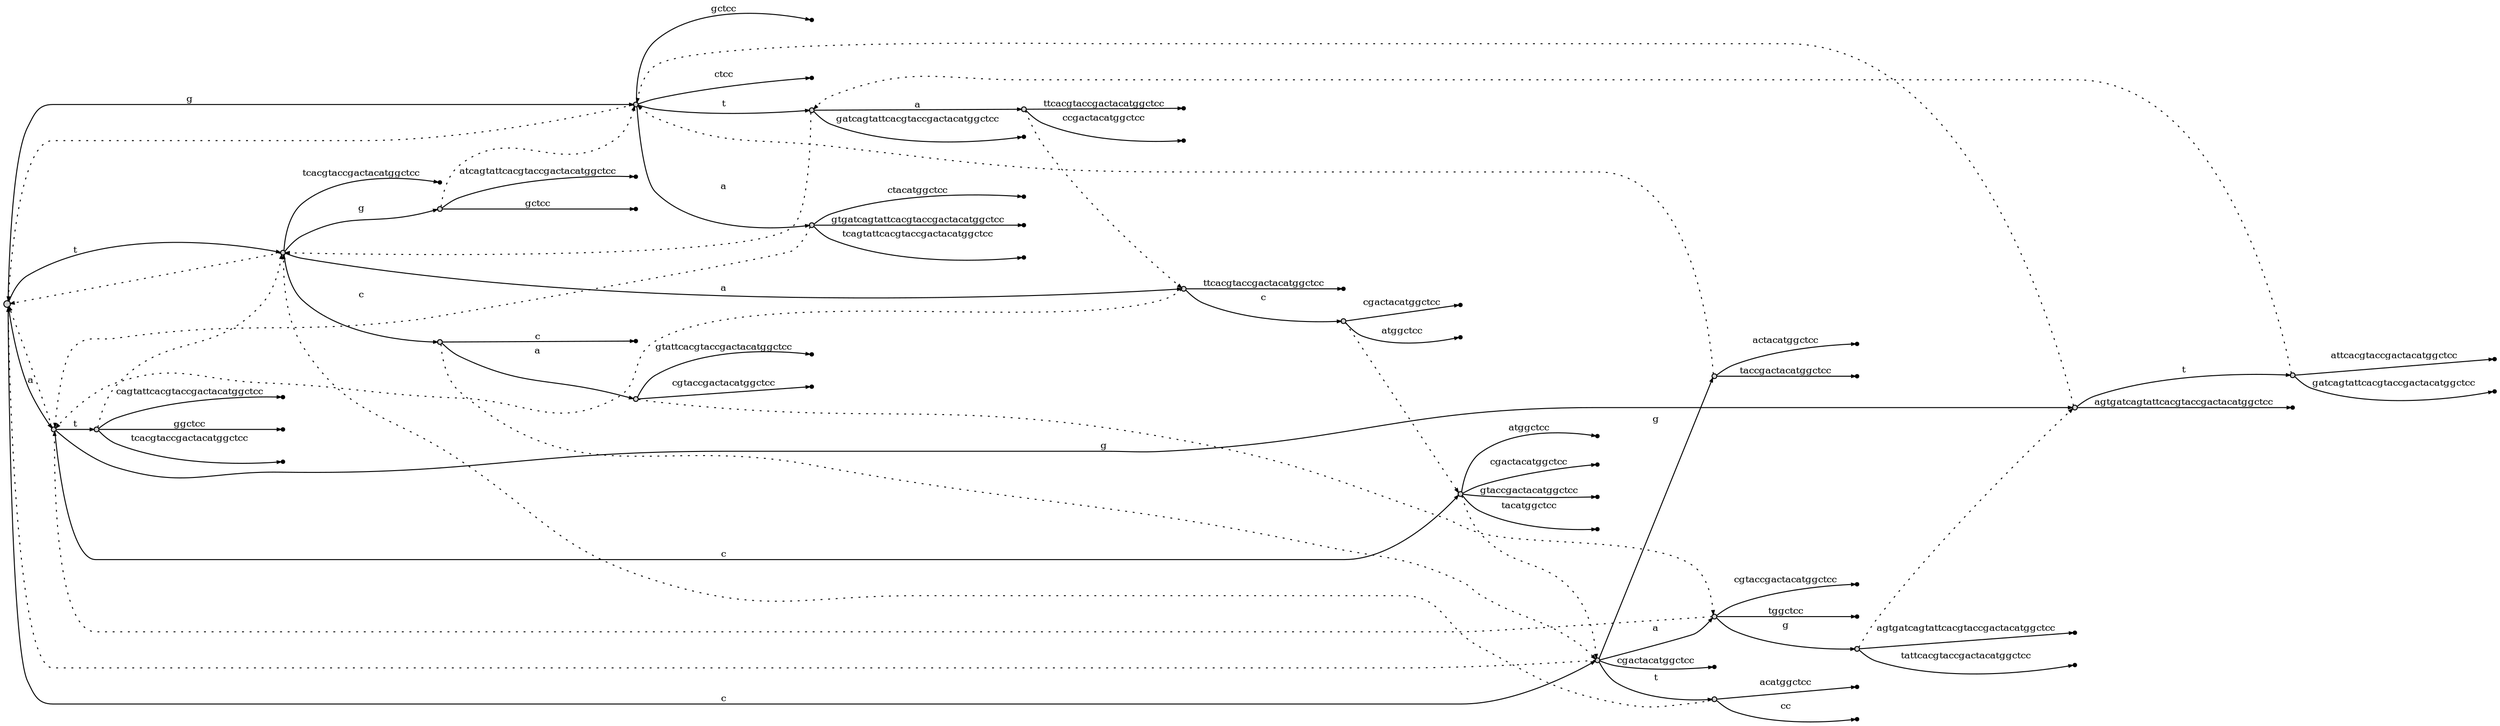 digraph {
	rankdir = LR;
	edge [arrowsize=0.4,fontsize=10]
	node1 [label="",style=filled,fillcolor=lightgrey,shape=circle,width=.1,height=.1];
//------leaves------
	node47 [label="",shape=point]
	node38 [label="",shape=point]
	node30 [label="",shape=point]
	node43 [label="",shape=point]
	node3 [label="",shape=point]
	node19 [label="",shape=point]
	node6 [label="",shape=point]
	node13 [label="",shape=point]
	node49 [label="",shape=point]
	node24 [label="",shape=point]
	node29 [label="",shape=point]
	node2 [label="",shape=point]
	node17 [label="",shape=point]
	node48 [label="",shape=point]
	node39 [label="",shape=point]
	node41 [label="",shape=point]
	node32 [label="",shape=point]
	node44 [label="",shape=point]
	node55 [label="",shape=point]
	node42 [label="",shape=point]
	node4 [label="",shape=point]
	node11 [label="",shape=point]
	node53 [label="",shape=point]
	node52 [label="",shape=point]
	node34 [label="",shape=point]
	node21 [label="",shape=point]
	node8 [label="",shape=point]
	node46 [label="",shape=point]
	node36 [label="",shape=point]
	node22 [label="",shape=point]
	node27 [label="",shape=point]
	node15 [label="",shape=point]
	node57 [label="",shape=point]
	node9 [label="",shape=point]
	node51 [label="",shape=point]
	node25 [label="",shape=point]
//------internal nodes------
	node12 [label="",style=filled,fillcolor=lightgrey,shape=circle,width=.07,height=.07]
	node37 [label="",style=filled,fillcolor=lightgrey,shape=circle,width=.07,height=.07]
	node5 [label="",style=filled,fillcolor=lightgrey,shape=circle,width=.07,height=.07]
	node18 [label="",style=filled,fillcolor=lightgrey,shape=circle,width=.07,height=.07]
	node23 [label="",style=filled,fillcolor=lightgrey,shape=circle,width=.07,height=.07]
	node31 [label="",style=filled,fillcolor=lightgrey,shape=circle,width=.07,height=.07]
	node28 [label="",style=filled,fillcolor=lightgrey,shape=circle,width=.07,height=.07]
	node16 [label="",style=filled,fillcolor=lightgrey,shape=circle,width=.07,height=.07]
	node40 [label="",style=filled,fillcolor=lightgrey,shape=circle,width=.07,height=.07]
	node54 [label="",style=filled,fillcolor=lightgrey,shape=circle,width=.07,height=.07]
	node7 [label="",style=filled,fillcolor=lightgrey,shape=circle,width=.07,height=.07]
	node10 [label="",style=filled,fillcolor=lightgrey,shape=circle,width=.07,height=.07]
	node20 [label="",style=filled,fillcolor=lightgrey,shape=circle,width=.07,height=.07]
	node33 [label="",style=filled,fillcolor=lightgrey,shape=circle,width=.07,height=.07]
	node14 [label="",style=filled,fillcolor=lightgrey,shape=circle,width=.07,height=.07]
	node35 [label="",style=filled,fillcolor=lightgrey,shape=circle,width=.07,height=.07]
	node45 [label="",style=filled,fillcolor=lightgrey,shape=circle,width=.07,height=.07]
	node56 [label="",style=filled,fillcolor=lightgrey,shape=circle,width=.07,height=.07]
	node26 [label="",style=filled,fillcolor=lightgrey,shape=circle,width=.07,height=.07]
	node50 [label="",style=filled,fillcolor=lightgrey,shape=circle,width=.07,height=.07]
//------edges------
	node1 -> node12 [label="a",weight=3]
	node12 -> node37 [label="c",weight=3]
	node37 -> node47 [label="atggctcc",weight=3]
	node37 -> node38 [label="cgactacatggctcc",weight=3]
	node37 -> node30 [label="gtaccgactacatggctcc",weight=3]
	node37 -> node43 [label="tacatggctcc",weight=3]
	node12 -> node5 [label="g",weight=3]
	node5 -> node3 [label="agtgatcagtattcacgtaccgactacatggctcc",weight=3]
	node5 -> node18 [label="t",weight=3]
	node18 -> node19 [label="attcacgtaccgactacatggctcc",weight=3]
	node18 -> node6 [label="gatcagtattcacgtaccgactacatggctcc",weight=3]
	node12 -> node23 [label="t",weight=3]
	node23 -> node13 [label="cagtattcacgtaccgactacatggctcc",weight=3]
	node23 -> node49 [label="ggctcc",weight=3]
	node23 -> node24 [label="tcacgtaccgactacatggctcc",weight=3]
	node1 -> node31 [label="c",weight=3]
	node31 -> node28 [label="a",weight=3]
	node28 -> node29 [label="cgtaccgactacatggctcc",weight=3]
	node28 -> node16 [label="g",weight=3]
	node16 -> node2 [label="agtgatcagtattcacgtaccgactacatggctcc",weight=3]
	node16 -> node17 [label="tattcacgtaccgactacatggctcc",weight=3]
	node28 -> node48 [label="tggctcc",weight=3]
	node31 -> node39 [label="cgactacatggctcc",weight=3]
	node31 -> node40 [label="g",weight=3]
	node40 -> node41 [label="actacatggctcc",weight=3]
	node40 -> node32 [label="taccgactacatggctcc",weight=3]
	node31 -> node54 [label="t",weight=3]
	node54 -> node44 [label="acatggctcc",weight=3]
	node54 -> node55 [label="cc",weight=3]
	node1 -> node7 [label="g",weight=3]
	node7 -> node10 [label="a",weight=3]
	node10 -> node42 [label="ctacatggctcc",weight=3]
	node10 -> node4 [label="gtgatcagtattcacgtaccgactacatggctcc",weight=3]
	node10 -> node11 [label="tcagtattcacgtaccgactacatggctcc",weight=3]
	node7 -> node53 [label="ctcc",weight=3]
	node7 -> node52 [label="gctcc",weight=3]
	node7 -> node20 [label="t",weight=3]
	node20 -> node33 [label="a",weight=3]
	node33 -> node34 [label="ccgactacatggctcc",weight=3]
	node33 -> node21 [label="ttcacgtaccgactacatggctcc",weight=3]
	node20 -> node8 [label="gatcagtattcacgtaccgactacatggctcc",weight=3]
	node1 -> node14 [label="t",weight=3]
	node14 -> node35 [label="a",weight=3]
	node35 -> node45 [label="c",weight=3]
	node45 -> node46 [label="atggctcc",weight=3]
	node45 -> node36 [label="cgactacatggctcc",weight=3]
	node35 -> node22 [label="ttcacgtaccgactacatggctcc",weight=3]
	node14 -> node56 [label="c",weight=3]
	node56 -> node26 [label="a",weight=3]
	node26 -> node27 [label="cgtaccgactacatggctcc",weight=3]
	node26 -> node15 [label="gtattcacgtaccgactacatggctcc",weight=3]
	node56 -> node57 [label="c",weight=3]
	node14 -> node50 [label="g",weight=3]
	node50 -> node9 [label="atcagtattcacgtaccgactacatggctcc",weight=3]
	node50 -> node51 [label="gctcc",weight=3]
	node14 -> node25 [label="tcacgtaccgactacatggctcc",weight=3]
//------suffix links------
	node12 -> node1 [label="",weight=1,style=dotted]
	node37 -> node31 [label="",weight=1,style=dotted]
	node5 -> node7 [label="",weight=1,style=dotted]
	node18 -> node20 [label="",weight=1,style=dotted]
	node23 -> node14 [label="",weight=1,style=dotted]
	node31 -> node1 [label="",weight=1,style=dotted]
	node28 -> node12 [label="",weight=1,style=dotted]
	node16 -> node5 [label="",weight=1,style=dotted]
	node40 -> node7 [label="",weight=1,style=dotted]
	node54 -> node14 [label="",weight=1,style=dotted]
	node7 -> node1 [label="",weight=1,style=dotted]
	node10 -> node12 [label="",weight=1,style=dotted]
	node20 -> node14 [label="",weight=1,style=dotted]
	node33 -> node35 [label="",weight=1,style=dotted]
	node14 -> node1 [label="",weight=1,style=dotted]
	node35 -> node12 [label="",weight=1,style=dotted]
	node45 -> node37 [label="",weight=1,style=dotted]
	node56 -> node31 [label="",weight=1,style=dotted]
	node26 -> node28 [label="",weight=1,style=dotted]
	node50 -> node7 [label="",weight=1,style=dotted]
}
